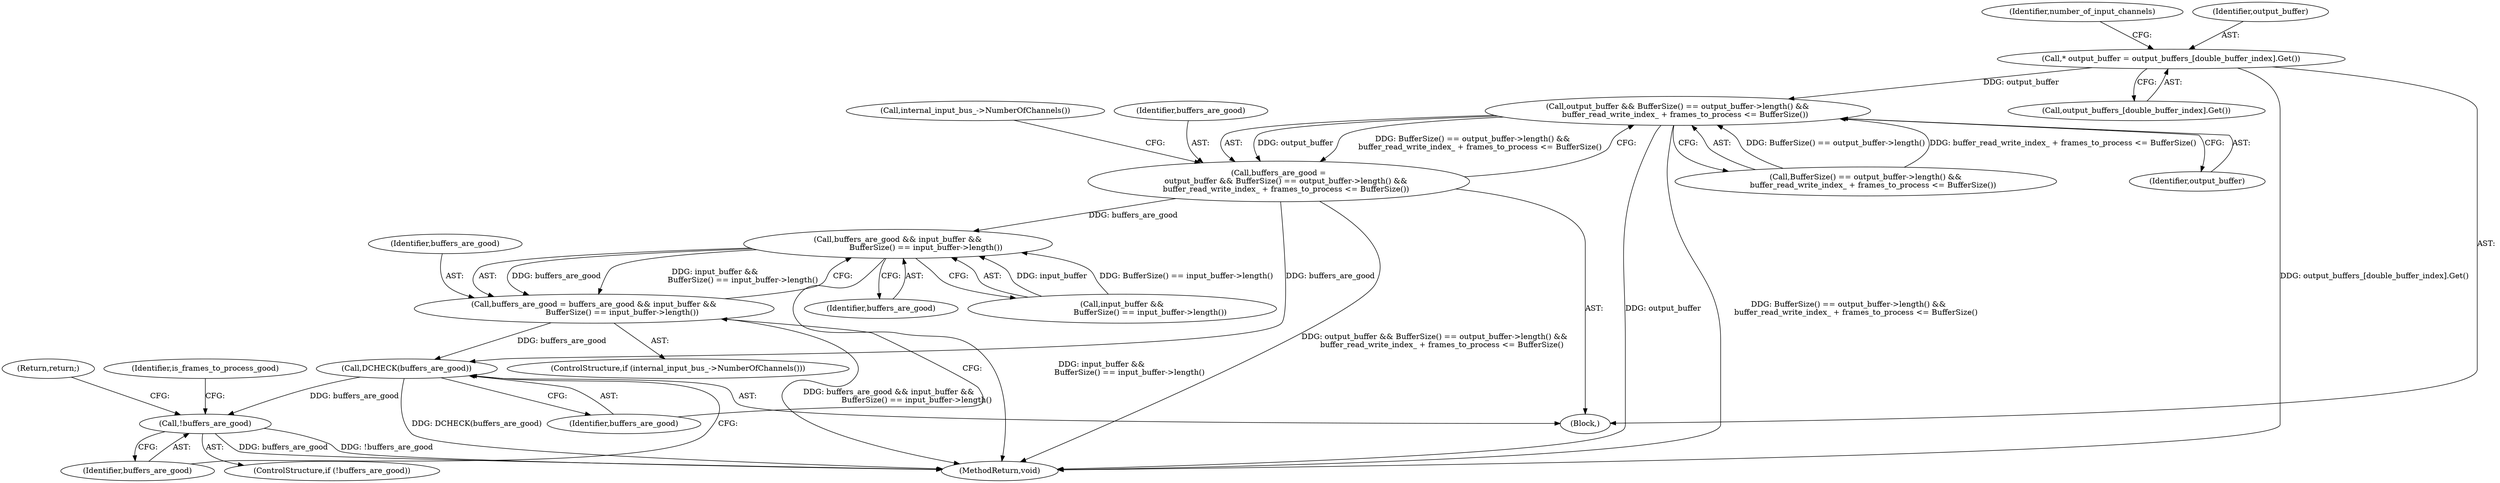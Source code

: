 digraph "0_Chrome_783c28d59c4c748ef9b787d4717882c90c5b227b@pointer" {
"1000140" [label="(Call,* output_buffer = output_buffers_[double_buffer_index].Get())"];
"1000150" [label="(Call,output_buffer && BufferSize() == output_buffer->length() &&\n      buffer_read_write_index_ + frames_to_process <= BufferSize())"];
"1000148" [label="(Call,buffers_are_good =\n      output_buffer && BufferSize() == output_buffer->length() &&\n      buffer_read_write_index_ + frames_to_process <= BufferSize())"];
"1000165" [label="(Call,buffers_are_good && input_buffer &&\n                       BufferSize() == input_buffer->length())"];
"1000163" [label="(Call,buffers_are_good = buffers_are_good && input_buffer &&\n                       BufferSize() == input_buffer->length())"];
"1000172" [label="(Call,DCHECK(buffers_are_good))"];
"1000175" [label="(Call,!buffers_are_good)"];
"1000145" [label="(Identifier,number_of_input_channels)"];
"1000172" [label="(Call,DCHECK(buffers_are_good))"];
"1000140" [label="(Call,* output_buffer = output_buffers_[double_buffer_index].Get())"];
"1000142" [label="(Call,output_buffers_[double_buffer_index].Get())"];
"1000165" [label="(Call,buffers_are_good && input_buffer &&\n                       BufferSize() == input_buffer->length())"];
"1000161" [label="(ControlStructure,if (internal_input_bus_->NumberOfChannels()))"];
"1000150" [label="(Call,output_buffer && BufferSize() == output_buffer->length() &&\n      buffer_read_write_index_ + frames_to_process <= BufferSize())"];
"1000304" [label="(MethodReturn,void)"];
"1000175" [label="(Call,!buffers_are_good)"];
"1000164" [label="(Identifier,buffers_are_good)"];
"1000163" [label="(Call,buffers_are_good = buffers_are_good && input_buffer &&\n                       BufferSize() == input_buffer->length())"];
"1000176" [label="(Identifier,buffers_are_good)"];
"1000162" [label="(Call,internal_input_bus_->NumberOfChannels())"];
"1000177" [label="(Return,return;)"];
"1000166" [label="(Identifier,buffers_are_good)"];
"1000152" [label="(Call,BufferSize() == output_buffer->length() &&\n      buffer_read_write_index_ + frames_to_process <= BufferSize())"];
"1000180" [label="(Identifier,is_frames_to_process_good)"];
"1000148" [label="(Call,buffers_are_good =\n      output_buffer && BufferSize() == output_buffer->length() &&\n      buffer_read_write_index_ + frames_to_process <= BufferSize())"];
"1000167" [label="(Call,input_buffer &&\n                       BufferSize() == input_buffer->length())"];
"1000174" [label="(ControlStructure,if (!buffers_are_good))"];
"1000173" [label="(Identifier,buffers_are_good)"];
"1000149" [label="(Identifier,buffers_are_good)"];
"1000151" [label="(Identifier,output_buffer)"];
"1000141" [label="(Identifier,output_buffer)"];
"1000102" [label="(Block,)"];
"1000140" -> "1000102"  [label="AST: "];
"1000140" -> "1000142"  [label="CFG: "];
"1000141" -> "1000140"  [label="AST: "];
"1000142" -> "1000140"  [label="AST: "];
"1000145" -> "1000140"  [label="CFG: "];
"1000140" -> "1000304"  [label="DDG: output_buffers_[double_buffer_index].Get()"];
"1000140" -> "1000150"  [label="DDG: output_buffer"];
"1000150" -> "1000148"  [label="AST: "];
"1000150" -> "1000151"  [label="CFG: "];
"1000150" -> "1000152"  [label="CFG: "];
"1000151" -> "1000150"  [label="AST: "];
"1000152" -> "1000150"  [label="AST: "];
"1000148" -> "1000150"  [label="CFG: "];
"1000150" -> "1000304"  [label="DDG: output_buffer"];
"1000150" -> "1000304"  [label="DDG: BufferSize() == output_buffer->length() &&\n      buffer_read_write_index_ + frames_to_process <= BufferSize()"];
"1000150" -> "1000148"  [label="DDG: output_buffer"];
"1000150" -> "1000148"  [label="DDG: BufferSize() == output_buffer->length() &&\n      buffer_read_write_index_ + frames_to_process <= BufferSize()"];
"1000152" -> "1000150"  [label="DDG: BufferSize() == output_buffer->length()"];
"1000152" -> "1000150"  [label="DDG: buffer_read_write_index_ + frames_to_process <= BufferSize()"];
"1000148" -> "1000102"  [label="AST: "];
"1000149" -> "1000148"  [label="AST: "];
"1000162" -> "1000148"  [label="CFG: "];
"1000148" -> "1000304"  [label="DDG: output_buffer && BufferSize() == output_buffer->length() &&\n      buffer_read_write_index_ + frames_to_process <= BufferSize()"];
"1000148" -> "1000165"  [label="DDG: buffers_are_good"];
"1000148" -> "1000172"  [label="DDG: buffers_are_good"];
"1000165" -> "1000163"  [label="AST: "];
"1000165" -> "1000166"  [label="CFG: "];
"1000165" -> "1000167"  [label="CFG: "];
"1000166" -> "1000165"  [label="AST: "];
"1000167" -> "1000165"  [label="AST: "];
"1000163" -> "1000165"  [label="CFG: "];
"1000165" -> "1000304"  [label="DDG: input_buffer &&\n                       BufferSize() == input_buffer->length()"];
"1000165" -> "1000163"  [label="DDG: buffers_are_good"];
"1000165" -> "1000163"  [label="DDG: input_buffer &&\n                       BufferSize() == input_buffer->length()"];
"1000167" -> "1000165"  [label="DDG: input_buffer"];
"1000167" -> "1000165"  [label="DDG: BufferSize() == input_buffer->length()"];
"1000163" -> "1000161"  [label="AST: "];
"1000164" -> "1000163"  [label="AST: "];
"1000173" -> "1000163"  [label="CFG: "];
"1000163" -> "1000304"  [label="DDG: buffers_are_good && input_buffer &&\n                       BufferSize() == input_buffer->length()"];
"1000163" -> "1000172"  [label="DDG: buffers_are_good"];
"1000172" -> "1000102"  [label="AST: "];
"1000172" -> "1000173"  [label="CFG: "];
"1000173" -> "1000172"  [label="AST: "];
"1000176" -> "1000172"  [label="CFG: "];
"1000172" -> "1000304"  [label="DDG: DCHECK(buffers_are_good)"];
"1000172" -> "1000175"  [label="DDG: buffers_are_good"];
"1000175" -> "1000174"  [label="AST: "];
"1000175" -> "1000176"  [label="CFG: "];
"1000176" -> "1000175"  [label="AST: "];
"1000177" -> "1000175"  [label="CFG: "];
"1000180" -> "1000175"  [label="CFG: "];
"1000175" -> "1000304"  [label="DDG: buffers_are_good"];
"1000175" -> "1000304"  [label="DDG: !buffers_are_good"];
}
